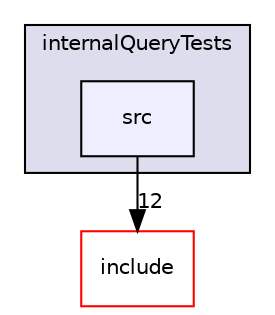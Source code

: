 digraph "/home/vicky/pgrouting/pgrouting/pgrouting/src/internalQueryTests/src" {
  compound=true
  node [ fontsize="10", fontname="Helvetica"];
  edge [ labelfontsize="10", labelfontname="Helvetica"];
  subgraph clusterdir_07f79e339d2fb7fe8819c7acbc73ea87 {
    graph [ bgcolor="#ddddee", pencolor="black", label="internalQueryTests" fontname="Helvetica", fontsize="10", URL="dir_07f79e339d2fb7fe8819c7acbc73ea87.html"]
  dir_024f5e92469607c1339aa02feb5755cf [shape=box, label="src", style="filled", fillcolor="#eeeeff", pencolor="black", URL="dir_024f5e92469607c1339aa02feb5755cf.html"];
  }
  dir_d44c64559bbebec7f509842c48db8b23 [shape=box label="include" fillcolor="white" style="filled" color="red" URL="dir_d44c64559bbebec7f509842c48db8b23.html"];
  dir_024f5e92469607c1339aa02feb5755cf->dir_d44c64559bbebec7f509842c48db8b23 [headlabel="12", labeldistance=1.5 headhref="dir_000057_000000.html"];
}
